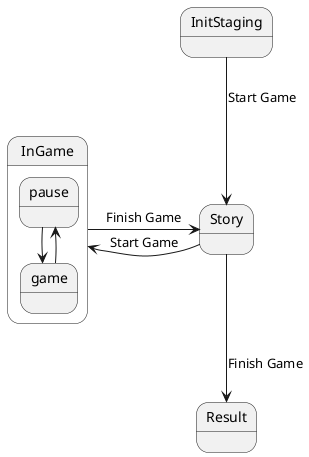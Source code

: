 @startuml StoryState

    state Story{
    }

    state InGame{
        state game
        state pause
    }

    state Result{

    }

    state InitStaging{

    }

    InitStaging --> Story : Start Game
    Story -left-> InGame : Start Game
    InGame -right-> Story : Finish Game
    Story --> Result : Finish Game

    pause --> game
    game -up-> pause



@enduml